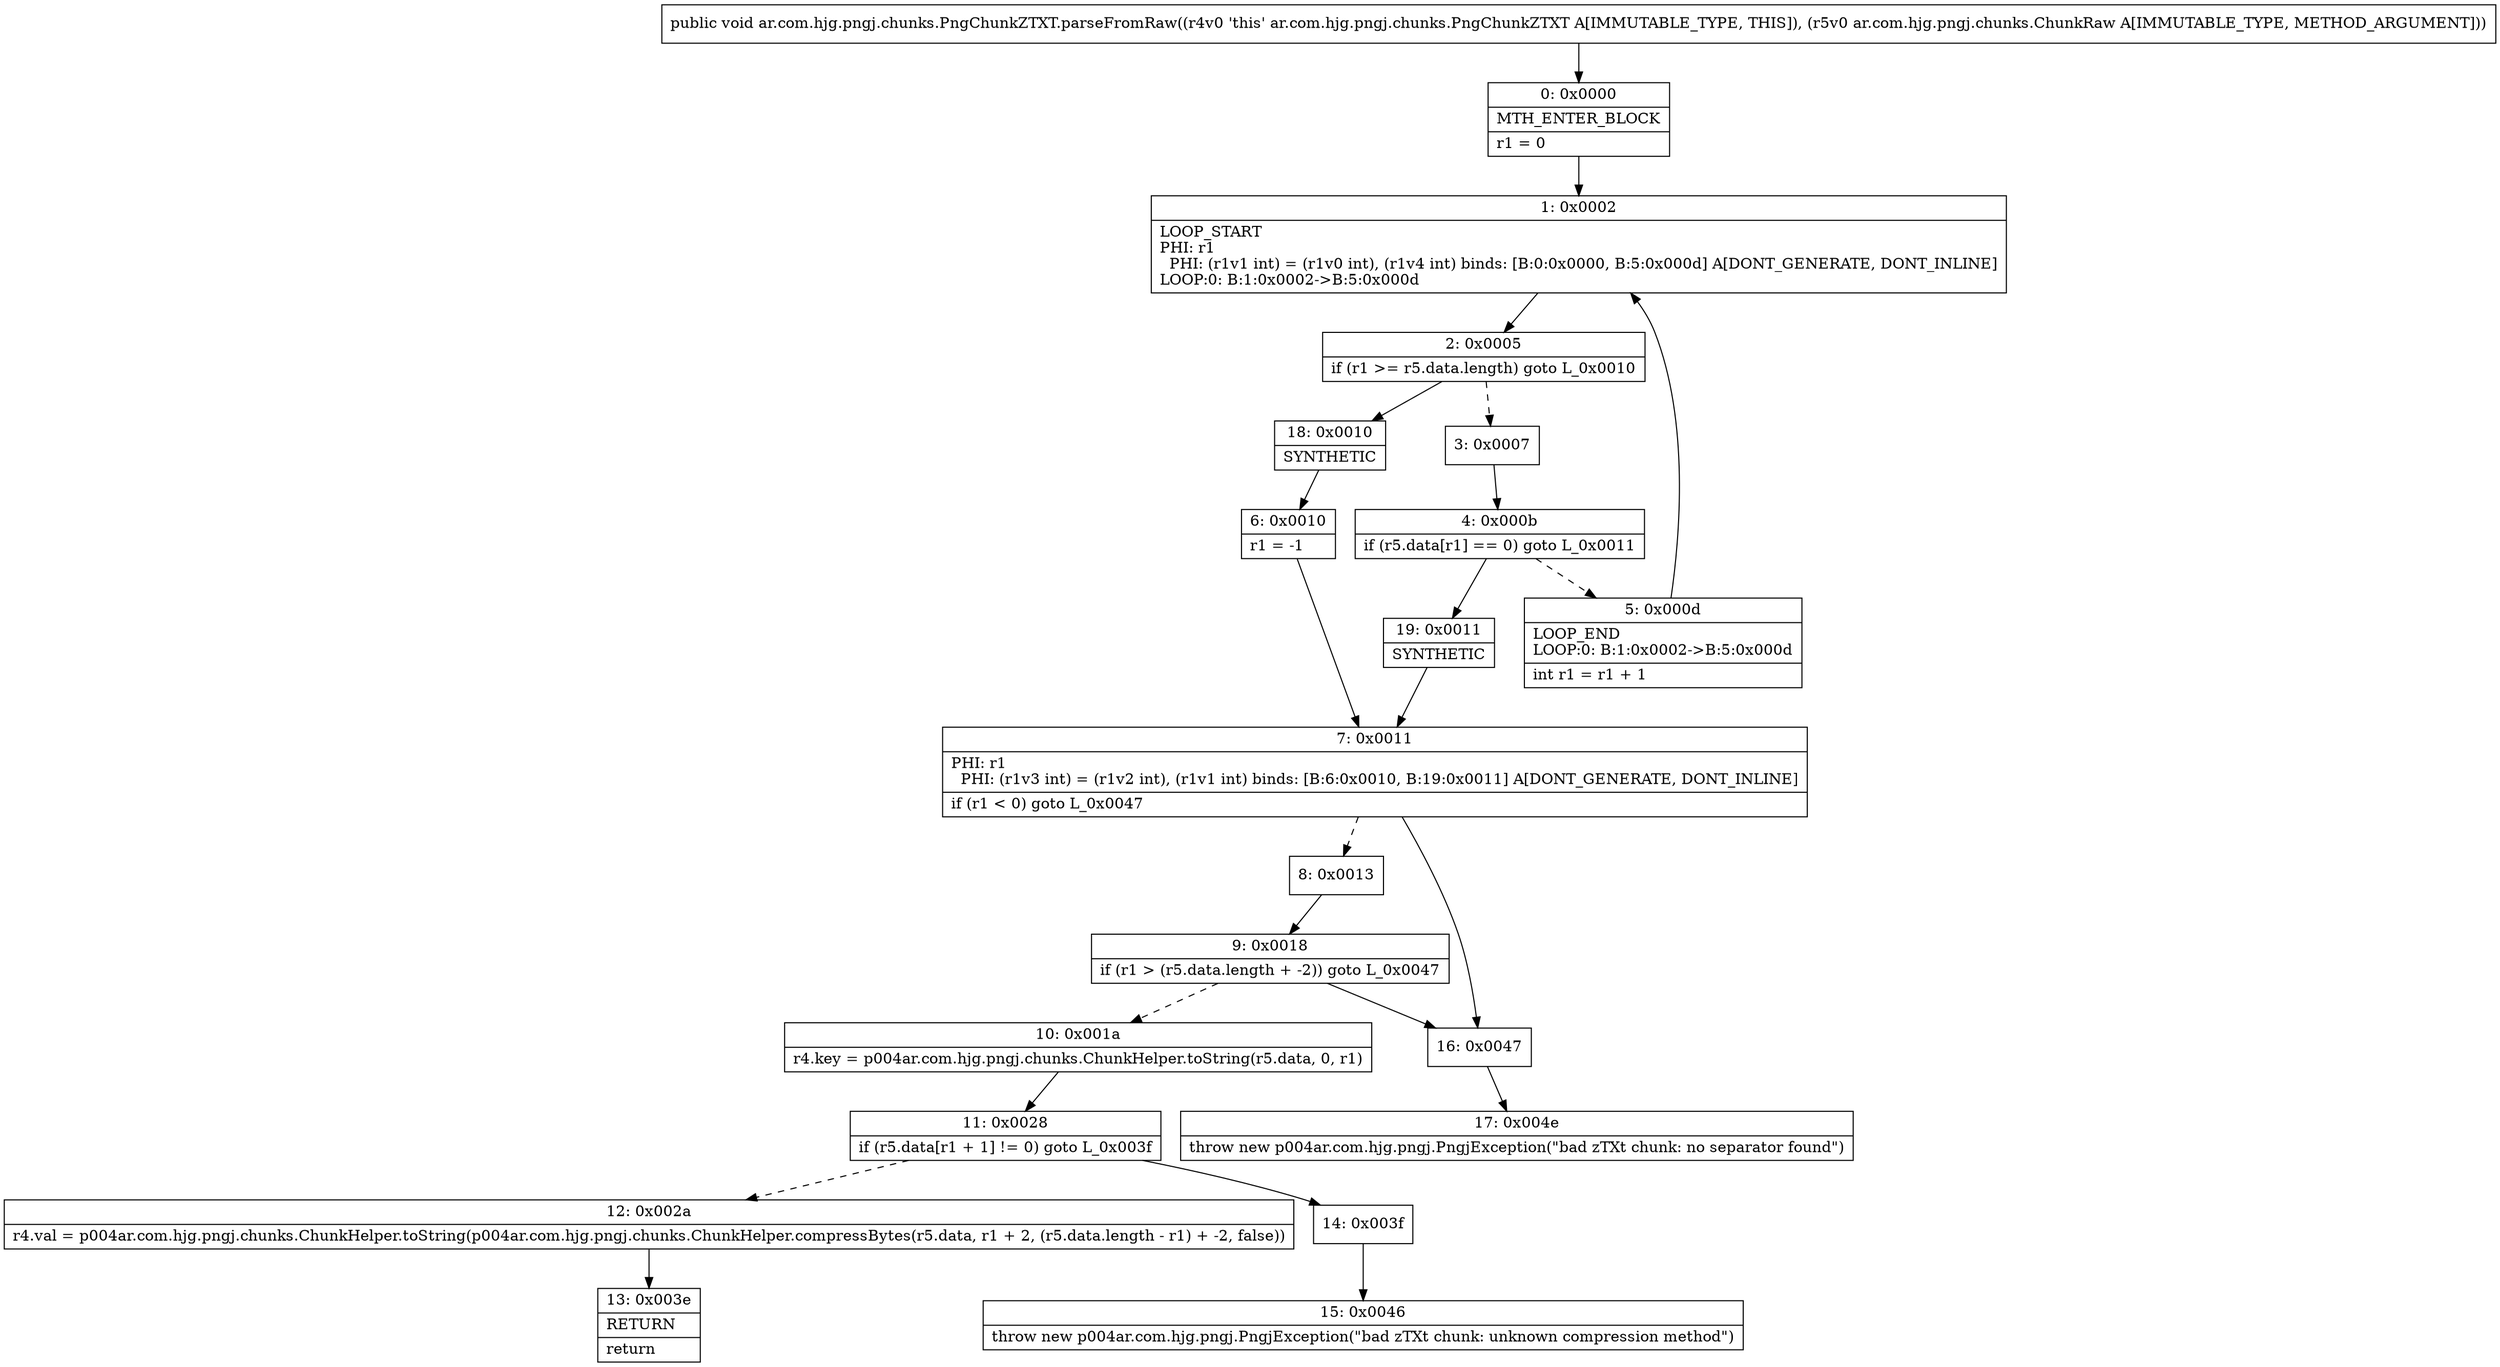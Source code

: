 digraph "CFG forar.com.hjg.pngj.chunks.PngChunkZTXT.parseFromRaw(Lar\/com\/hjg\/pngj\/chunks\/ChunkRaw;)V" {
Node_0 [shape=record,label="{0\:\ 0x0000|MTH_ENTER_BLOCK\l|r1 = 0\l}"];
Node_1 [shape=record,label="{1\:\ 0x0002|LOOP_START\lPHI: r1 \l  PHI: (r1v1 int) = (r1v0 int), (r1v4 int) binds: [B:0:0x0000, B:5:0x000d] A[DONT_GENERATE, DONT_INLINE]\lLOOP:0: B:1:0x0002\-\>B:5:0x000d\l}"];
Node_2 [shape=record,label="{2\:\ 0x0005|if (r1 \>= r5.data.length) goto L_0x0010\l}"];
Node_3 [shape=record,label="{3\:\ 0x0007}"];
Node_4 [shape=record,label="{4\:\ 0x000b|if (r5.data[r1] == 0) goto L_0x0011\l}"];
Node_5 [shape=record,label="{5\:\ 0x000d|LOOP_END\lLOOP:0: B:1:0x0002\-\>B:5:0x000d\l|int r1 = r1 + 1\l}"];
Node_6 [shape=record,label="{6\:\ 0x0010|r1 = \-1\l}"];
Node_7 [shape=record,label="{7\:\ 0x0011|PHI: r1 \l  PHI: (r1v3 int) = (r1v2 int), (r1v1 int) binds: [B:6:0x0010, B:19:0x0011] A[DONT_GENERATE, DONT_INLINE]\l|if (r1 \< 0) goto L_0x0047\l}"];
Node_8 [shape=record,label="{8\:\ 0x0013}"];
Node_9 [shape=record,label="{9\:\ 0x0018|if (r1 \> (r5.data.length + \-2)) goto L_0x0047\l}"];
Node_10 [shape=record,label="{10\:\ 0x001a|r4.key = p004ar.com.hjg.pngj.chunks.ChunkHelper.toString(r5.data, 0, r1)\l}"];
Node_11 [shape=record,label="{11\:\ 0x0028|if (r5.data[r1 + 1] != 0) goto L_0x003f\l}"];
Node_12 [shape=record,label="{12\:\ 0x002a|r4.val = p004ar.com.hjg.pngj.chunks.ChunkHelper.toString(p004ar.com.hjg.pngj.chunks.ChunkHelper.compressBytes(r5.data, r1 + 2, (r5.data.length \- r1) + \-2, false))\l}"];
Node_13 [shape=record,label="{13\:\ 0x003e|RETURN\l|return\l}"];
Node_14 [shape=record,label="{14\:\ 0x003f}"];
Node_15 [shape=record,label="{15\:\ 0x0046|throw new p004ar.com.hjg.pngj.PngjException(\"bad zTXt chunk: unknown compression method\")\l}"];
Node_16 [shape=record,label="{16\:\ 0x0047}"];
Node_17 [shape=record,label="{17\:\ 0x004e|throw new p004ar.com.hjg.pngj.PngjException(\"bad zTXt chunk: no separator found\")\l}"];
Node_18 [shape=record,label="{18\:\ 0x0010|SYNTHETIC\l}"];
Node_19 [shape=record,label="{19\:\ 0x0011|SYNTHETIC\l}"];
MethodNode[shape=record,label="{public void ar.com.hjg.pngj.chunks.PngChunkZTXT.parseFromRaw((r4v0 'this' ar.com.hjg.pngj.chunks.PngChunkZTXT A[IMMUTABLE_TYPE, THIS]), (r5v0 ar.com.hjg.pngj.chunks.ChunkRaw A[IMMUTABLE_TYPE, METHOD_ARGUMENT])) }"];
MethodNode -> Node_0;
Node_0 -> Node_1;
Node_1 -> Node_2;
Node_2 -> Node_3[style=dashed];
Node_2 -> Node_18;
Node_3 -> Node_4;
Node_4 -> Node_5[style=dashed];
Node_4 -> Node_19;
Node_5 -> Node_1;
Node_6 -> Node_7;
Node_7 -> Node_8[style=dashed];
Node_7 -> Node_16;
Node_8 -> Node_9;
Node_9 -> Node_10[style=dashed];
Node_9 -> Node_16;
Node_10 -> Node_11;
Node_11 -> Node_12[style=dashed];
Node_11 -> Node_14;
Node_12 -> Node_13;
Node_14 -> Node_15;
Node_16 -> Node_17;
Node_18 -> Node_6;
Node_19 -> Node_7;
}

